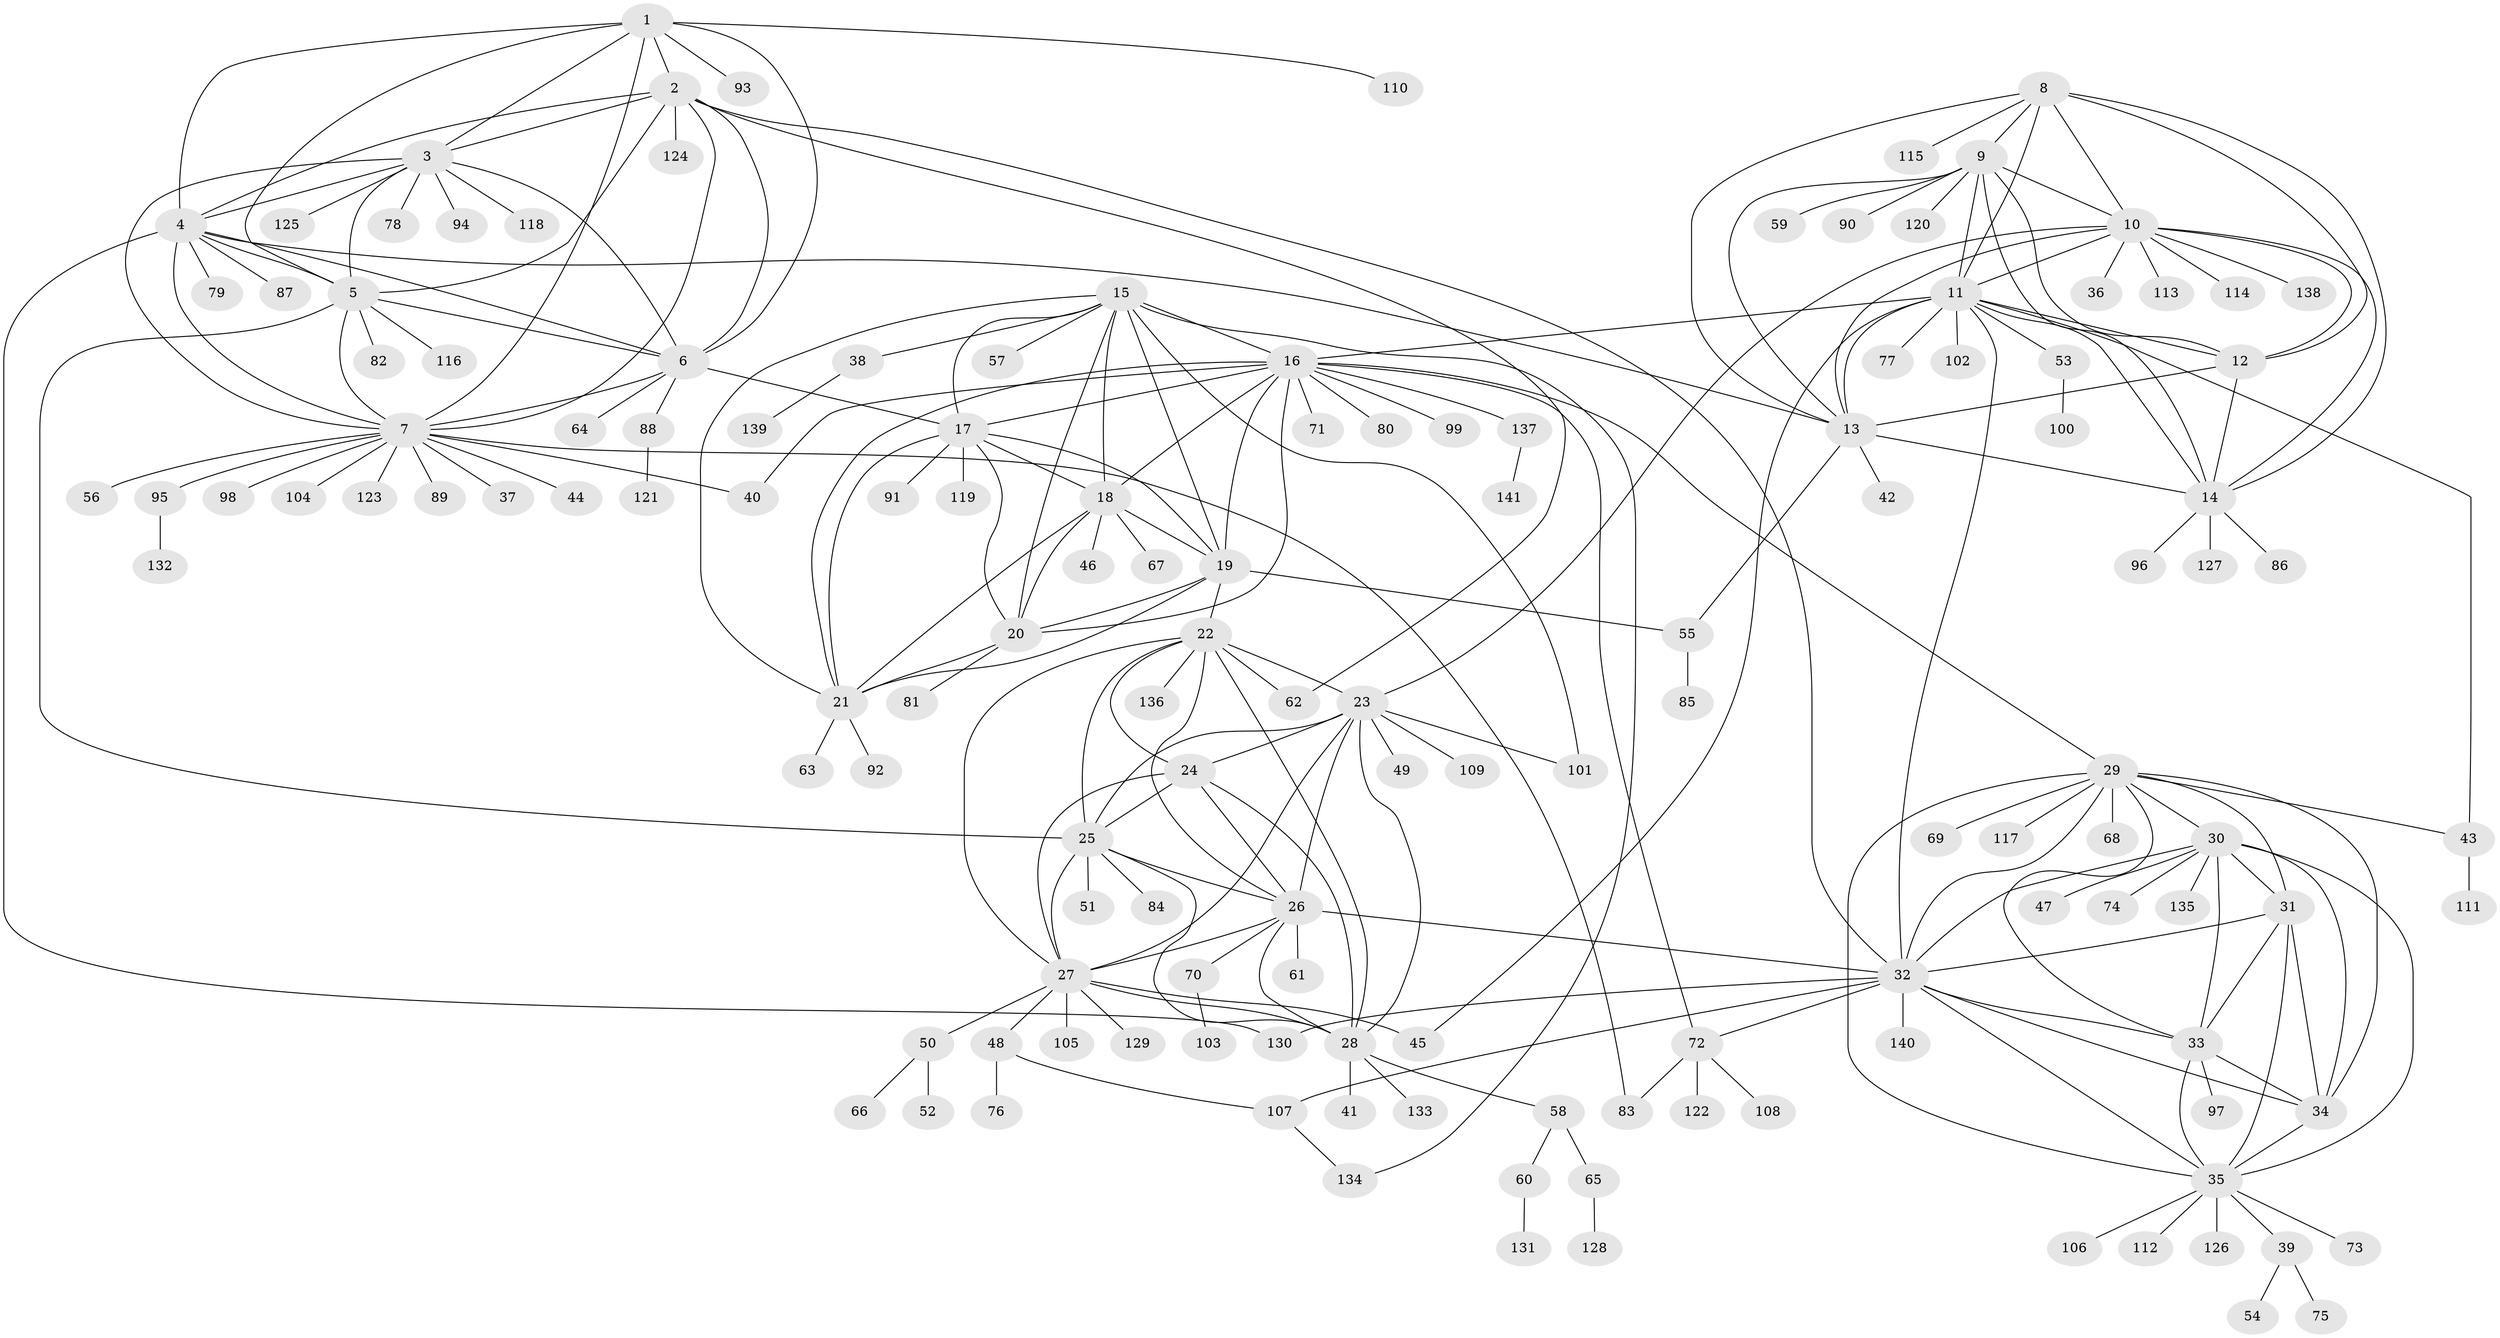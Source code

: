 // Generated by graph-tools (version 1.1) at 2025/02/03/09/25 03:02:48]
// undirected, 141 vertices, 232 edges
graph export_dot {
graph [start="1"]
  node [color=gray90,style=filled];
  1;
  2;
  3;
  4;
  5;
  6;
  7;
  8;
  9;
  10;
  11;
  12;
  13;
  14;
  15;
  16;
  17;
  18;
  19;
  20;
  21;
  22;
  23;
  24;
  25;
  26;
  27;
  28;
  29;
  30;
  31;
  32;
  33;
  34;
  35;
  36;
  37;
  38;
  39;
  40;
  41;
  42;
  43;
  44;
  45;
  46;
  47;
  48;
  49;
  50;
  51;
  52;
  53;
  54;
  55;
  56;
  57;
  58;
  59;
  60;
  61;
  62;
  63;
  64;
  65;
  66;
  67;
  68;
  69;
  70;
  71;
  72;
  73;
  74;
  75;
  76;
  77;
  78;
  79;
  80;
  81;
  82;
  83;
  84;
  85;
  86;
  87;
  88;
  89;
  90;
  91;
  92;
  93;
  94;
  95;
  96;
  97;
  98;
  99;
  100;
  101;
  102;
  103;
  104;
  105;
  106;
  107;
  108;
  109;
  110;
  111;
  112;
  113;
  114;
  115;
  116;
  117;
  118;
  119;
  120;
  121;
  122;
  123;
  124;
  125;
  126;
  127;
  128;
  129;
  130;
  131;
  132;
  133;
  134;
  135;
  136;
  137;
  138;
  139;
  140;
  141;
  1 -- 2;
  1 -- 3;
  1 -- 4;
  1 -- 5;
  1 -- 6;
  1 -- 7;
  1 -- 93;
  1 -- 110;
  2 -- 3;
  2 -- 4;
  2 -- 5;
  2 -- 6;
  2 -- 7;
  2 -- 32;
  2 -- 62;
  2 -- 124;
  3 -- 4;
  3 -- 5;
  3 -- 6;
  3 -- 7;
  3 -- 78;
  3 -- 94;
  3 -- 118;
  3 -- 125;
  4 -- 5;
  4 -- 6;
  4 -- 7;
  4 -- 13;
  4 -- 79;
  4 -- 87;
  4 -- 130;
  5 -- 6;
  5 -- 7;
  5 -- 25;
  5 -- 82;
  5 -- 116;
  6 -- 7;
  6 -- 17;
  6 -- 64;
  6 -- 88;
  7 -- 37;
  7 -- 40;
  7 -- 44;
  7 -- 56;
  7 -- 83;
  7 -- 89;
  7 -- 95;
  7 -- 98;
  7 -- 104;
  7 -- 123;
  8 -- 9;
  8 -- 10;
  8 -- 11;
  8 -- 12;
  8 -- 13;
  8 -- 14;
  8 -- 115;
  9 -- 10;
  9 -- 11;
  9 -- 12;
  9 -- 13;
  9 -- 14;
  9 -- 59;
  9 -- 90;
  9 -- 120;
  10 -- 11;
  10 -- 12;
  10 -- 13;
  10 -- 14;
  10 -- 23;
  10 -- 36;
  10 -- 113;
  10 -- 114;
  10 -- 138;
  11 -- 12;
  11 -- 13;
  11 -- 14;
  11 -- 16;
  11 -- 32;
  11 -- 43;
  11 -- 45;
  11 -- 53;
  11 -- 77;
  11 -- 102;
  12 -- 13;
  12 -- 14;
  13 -- 14;
  13 -- 42;
  13 -- 55;
  14 -- 86;
  14 -- 96;
  14 -- 127;
  15 -- 16;
  15 -- 17;
  15 -- 18;
  15 -- 19;
  15 -- 20;
  15 -- 21;
  15 -- 38;
  15 -- 57;
  15 -- 101;
  15 -- 134;
  16 -- 17;
  16 -- 18;
  16 -- 19;
  16 -- 20;
  16 -- 21;
  16 -- 29;
  16 -- 40;
  16 -- 71;
  16 -- 72;
  16 -- 80;
  16 -- 99;
  16 -- 137;
  17 -- 18;
  17 -- 19;
  17 -- 20;
  17 -- 21;
  17 -- 91;
  17 -- 119;
  18 -- 19;
  18 -- 20;
  18 -- 21;
  18 -- 46;
  18 -- 67;
  19 -- 20;
  19 -- 21;
  19 -- 22;
  19 -- 55;
  20 -- 21;
  20 -- 81;
  21 -- 63;
  21 -- 92;
  22 -- 23;
  22 -- 24;
  22 -- 25;
  22 -- 26;
  22 -- 27;
  22 -- 28;
  22 -- 62;
  22 -- 136;
  23 -- 24;
  23 -- 25;
  23 -- 26;
  23 -- 27;
  23 -- 28;
  23 -- 49;
  23 -- 101;
  23 -- 109;
  24 -- 25;
  24 -- 26;
  24 -- 27;
  24 -- 28;
  25 -- 26;
  25 -- 27;
  25 -- 28;
  25 -- 51;
  25 -- 84;
  26 -- 27;
  26 -- 28;
  26 -- 32;
  26 -- 61;
  26 -- 70;
  27 -- 28;
  27 -- 45;
  27 -- 48;
  27 -- 50;
  27 -- 105;
  27 -- 129;
  28 -- 41;
  28 -- 58;
  28 -- 133;
  29 -- 30;
  29 -- 31;
  29 -- 32;
  29 -- 33;
  29 -- 34;
  29 -- 35;
  29 -- 43;
  29 -- 68;
  29 -- 69;
  29 -- 117;
  30 -- 31;
  30 -- 32;
  30 -- 33;
  30 -- 34;
  30 -- 35;
  30 -- 47;
  30 -- 74;
  30 -- 135;
  31 -- 32;
  31 -- 33;
  31 -- 34;
  31 -- 35;
  32 -- 33;
  32 -- 34;
  32 -- 35;
  32 -- 72;
  32 -- 107;
  32 -- 130;
  32 -- 140;
  33 -- 34;
  33 -- 35;
  33 -- 97;
  34 -- 35;
  35 -- 39;
  35 -- 73;
  35 -- 106;
  35 -- 112;
  35 -- 126;
  38 -- 139;
  39 -- 54;
  39 -- 75;
  43 -- 111;
  48 -- 76;
  48 -- 107;
  50 -- 52;
  50 -- 66;
  53 -- 100;
  55 -- 85;
  58 -- 60;
  58 -- 65;
  60 -- 131;
  65 -- 128;
  70 -- 103;
  72 -- 83;
  72 -- 108;
  72 -- 122;
  88 -- 121;
  95 -- 132;
  107 -- 134;
  137 -- 141;
}
